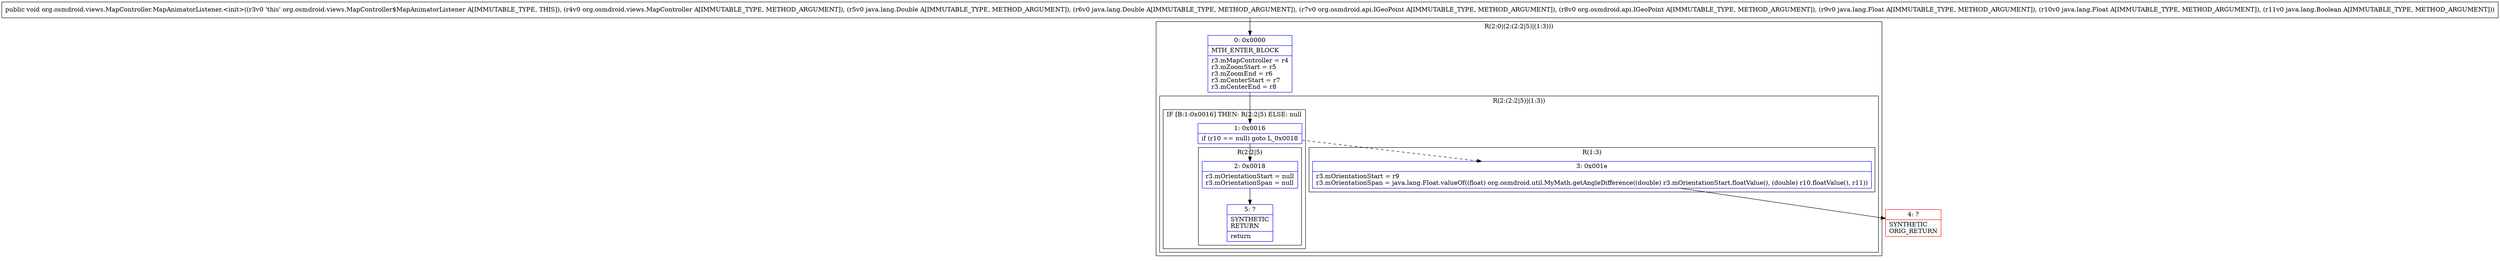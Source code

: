 digraph "CFG fororg.osmdroid.views.MapController.MapAnimatorListener.\<init\>(Lorg\/osmdroid\/views\/MapController;Ljava\/lang\/Double;Ljava\/lang\/Double;Lorg\/osmdroid\/api\/IGeoPoint;Lorg\/osmdroid\/api\/IGeoPoint;Ljava\/lang\/Float;Ljava\/lang\/Float;Ljava\/lang\/Boolean;)V" {
subgraph cluster_Region_1030148187 {
label = "R(2:0|(2:(2:2|5)|(1:3)))";
node [shape=record,color=blue];
Node_0 [shape=record,label="{0\:\ 0x0000|MTH_ENTER_BLOCK\l|r3.mMapController = r4\lr3.mZoomStart = r5\lr3.mZoomEnd = r6\lr3.mCenterStart = r7\lr3.mCenterEnd = r8\l}"];
subgraph cluster_Region_1625285064 {
label = "R(2:(2:2|5)|(1:3))";
node [shape=record,color=blue];
subgraph cluster_IfRegion_147125325 {
label = "IF [B:1:0x0016] THEN: R(2:2|5) ELSE: null";
node [shape=record,color=blue];
Node_1 [shape=record,label="{1\:\ 0x0016|if (r10 == null) goto L_0x0018\l}"];
subgraph cluster_Region_831275654 {
label = "R(2:2|5)";
node [shape=record,color=blue];
Node_2 [shape=record,label="{2\:\ 0x0018|r3.mOrientationStart = null\lr3.mOrientationSpan = null\l}"];
Node_5 [shape=record,label="{5\:\ ?|SYNTHETIC\lRETURN\l|return\l}"];
}
}
subgraph cluster_Region_979613924 {
label = "R(1:3)";
node [shape=record,color=blue];
Node_3 [shape=record,label="{3\:\ 0x001e|r3.mOrientationStart = r9\lr3.mOrientationSpan = java.lang.Float.valueOf((float) org.osmdroid.util.MyMath.getAngleDifference((double) r3.mOrientationStart.floatValue(), (double) r10.floatValue(), r11))\l}"];
}
}
}
Node_4 [shape=record,color=red,label="{4\:\ ?|SYNTHETIC\lORIG_RETURN\l}"];
MethodNode[shape=record,label="{public void org.osmdroid.views.MapController.MapAnimatorListener.\<init\>((r3v0 'this' org.osmdroid.views.MapController$MapAnimatorListener A[IMMUTABLE_TYPE, THIS]), (r4v0 org.osmdroid.views.MapController A[IMMUTABLE_TYPE, METHOD_ARGUMENT]), (r5v0 java.lang.Double A[IMMUTABLE_TYPE, METHOD_ARGUMENT]), (r6v0 java.lang.Double A[IMMUTABLE_TYPE, METHOD_ARGUMENT]), (r7v0 org.osmdroid.api.IGeoPoint A[IMMUTABLE_TYPE, METHOD_ARGUMENT]), (r8v0 org.osmdroid.api.IGeoPoint A[IMMUTABLE_TYPE, METHOD_ARGUMENT]), (r9v0 java.lang.Float A[IMMUTABLE_TYPE, METHOD_ARGUMENT]), (r10v0 java.lang.Float A[IMMUTABLE_TYPE, METHOD_ARGUMENT]), (r11v0 java.lang.Boolean A[IMMUTABLE_TYPE, METHOD_ARGUMENT])) }"];
MethodNode -> Node_0;
Node_0 -> Node_1;
Node_1 -> Node_2;
Node_1 -> Node_3[style=dashed];
Node_2 -> Node_5;
Node_3 -> Node_4;
}

